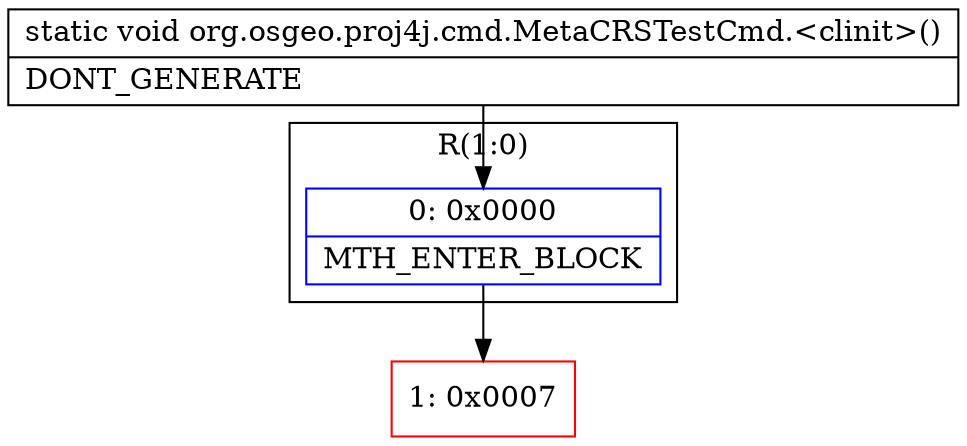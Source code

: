 digraph "CFG fororg.osgeo.proj4j.cmd.MetaCRSTestCmd.\<clinit\>()V" {
subgraph cluster_Region_1527719055 {
label = "R(1:0)";
node [shape=record,color=blue];
Node_0 [shape=record,label="{0\:\ 0x0000|MTH_ENTER_BLOCK\l}"];
}
Node_1 [shape=record,color=red,label="{1\:\ 0x0007}"];
MethodNode[shape=record,label="{static void org.osgeo.proj4j.cmd.MetaCRSTestCmd.\<clinit\>()  | DONT_GENERATE\l}"];
MethodNode -> Node_0;
Node_0 -> Node_1;
}

